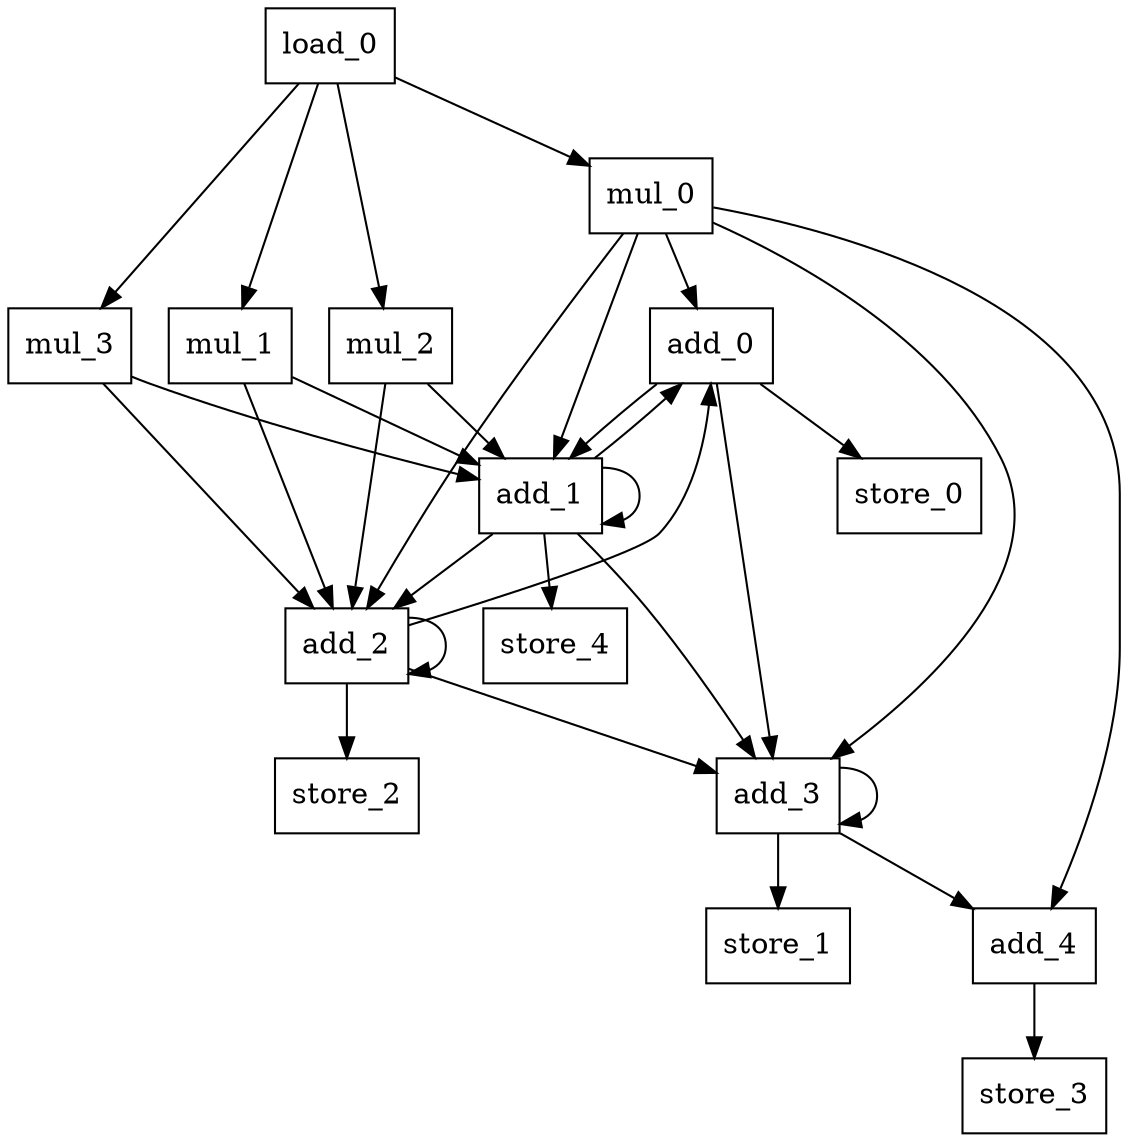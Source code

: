 digraph G{
	add_0[label="add_0";shape=rectangle];
	add_1[label="add_1";shape=rectangle];
	add_2[label="add_2";shape=rectangle];
	add_3[label="add_3";shape=rectangle];
	add_4[label="add_4";shape=rectangle];
	mul_0[label="mul_0";shape=rectangle];
	mul_1[label="mul_1";shape=rectangle];
	mul_2[label="mul_2";shape=rectangle];
	mul_3[label="mul_3";shape=rectangle];
	load_0[label="load_0";shape=rectangle];
	store_0[label="store_0";shape=rectangle];
	store_1[label="store_1";shape=rectangle];
	store_2[label="store_2";shape=rectangle];
	store_3[label="store_3";shape=rectangle];
	store_4[label="store_4";shape=rectangle];
add_0->add_1;
add_0->add_3;
add_0->store_0;
add_1->add_0;
add_1->add_1;
add_1->add_2;
add_1->add_3;
add_1->store_4;
add_2->add_0;
add_2->add_2;
add_2->add_3;
add_2->store_2;
add_3->add_3;
add_3->add_4;
add_3->store_1;
add_4->store_3;
load_0->mul_0;
load_0->mul_1;
load_0->mul_2;
load_0->mul_3;
mul_0->add_0;
mul_0->add_1;
mul_0->add_2;
mul_0->add_3;
mul_0->add_4;
mul_1->add_1;
mul_1->add_2;
mul_2->add_1;
mul_2->add_2;
mul_3->add_1;
mul_3->add_2;
}
